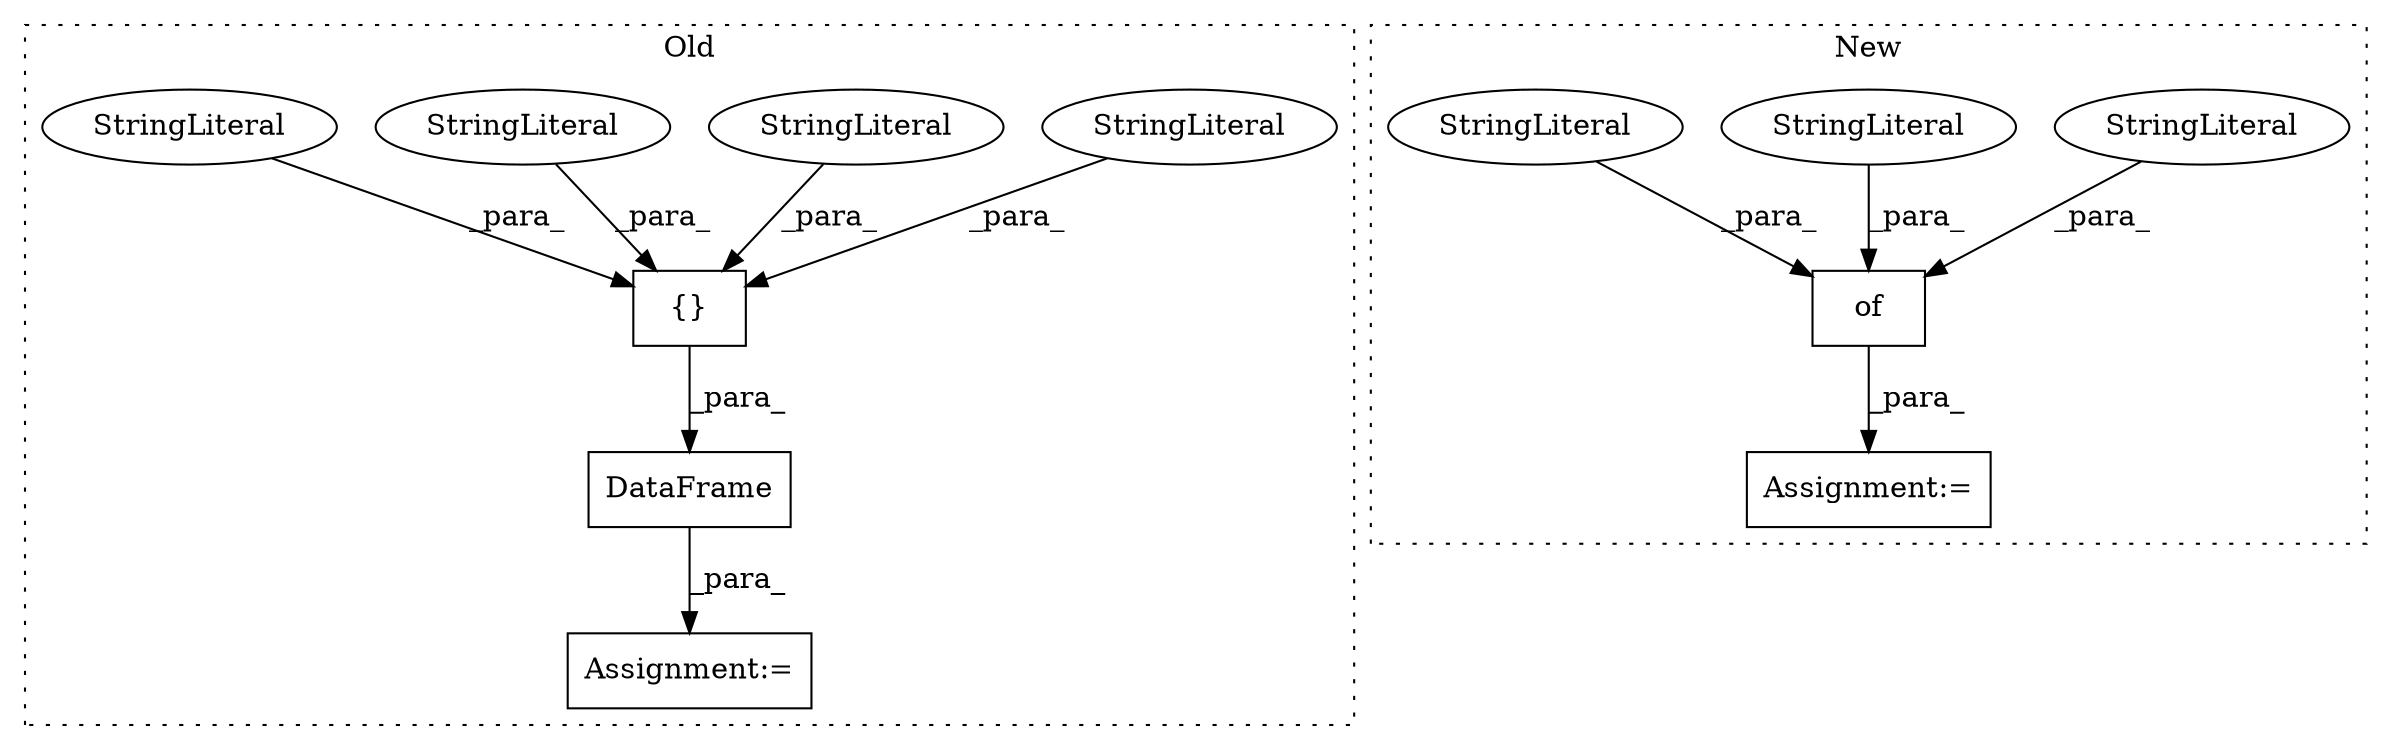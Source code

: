 digraph G {
subgraph cluster0 {
1 [label="DataFrame" a="32" s="1774,2331" l="10,1" shape="box"];
4 [label="Assignment:=" a="7" s="1766" l="1" shape="box"];
8 [label="{}" a="4" s="2271,2330" l="1,1" shape="box"];
9 [label="StringLiteral" a="45" s="2272" l="6" shape="ellipse"];
10 [label="StringLiteral" a="45" s="2279" l="13" shape="ellipse"];
11 [label="StringLiteral" a="45" s="2293" l="15" shape="ellipse"];
12 [label="StringLiteral" a="45" s="2309" l="21" shape="ellipse"];
label = "Old";
style="dotted";
}
subgraph cluster1 {
2 [label="of" a="32" s="1788,1850" l="3,1" shape="box"];
3 [label="StringLiteral" a="45" s="1829" l="21" shape="ellipse"];
5 [label="StringLiteral" a="45" s="1815" l="13" shape="ellipse"];
6 [label="Assignment:=" a="7" s="1773" l="1" shape="box"];
7 [label="StringLiteral" a="45" s="1799" l="15" shape="ellipse"];
label = "New";
style="dotted";
}
1 -> 4 [label="_para_"];
2 -> 6 [label="_para_"];
3 -> 2 [label="_para_"];
5 -> 2 [label="_para_"];
7 -> 2 [label="_para_"];
8 -> 1 [label="_para_"];
9 -> 8 [label="_para_"];
10 -> 8 [label="_para_"];
11 -> 8 [label="_para_"];
12 -> 8 [label="_para_"];
}